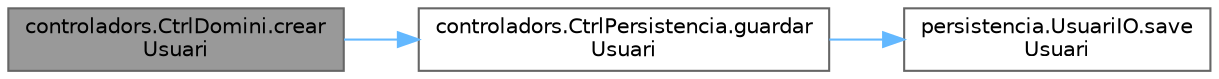 digraph "controladors.CtrlDomini.crearUsuari"
{
 // INTERACTIVE_SVG=YES
 // LATEX_PDF_SIZE
  bgcolor="transparent";
  edge [fontname=Helvetica,fontsize=10,labelfontname=Helvetica,labelfontsize=10];
  node [fontname=Helvetica,fontsize=10,shape=box,height=0.2,width=0.4];
  rankdir="LR";
  Node1 [id="Node000001",label="controladors.CtrlDomini.crear\lUsuari",height=0.2,width=0.4,color="gray40", fillcolor="grey60", style="filled", fontcolor="black",tooltip="Crea un usuari."];
  Node1 -> Node2 [id="edge1_Node000001_Node000002",color="steelblue1",style="solid",tooltip=" "];
  Node2 [id="Node000002",label="controladors.CtrlPersistencia.guardar\lUsuari",height=0.2,width=0.4,color="grey40", fillcolor="white", style="filled",URL="$classcontroladors_1_1_ctrl_persistencia.html#a3e338a9b45aaa502d95cb1816545b734",tooltip="Desa un usuari a l'emmagatzematge persistent."];
  Node2 -> Node3 [id="edge2_Node000002_Node000003",color="steelblue1",style="solid",tooltip=" "];
  Node3 [id="Node000003",label="persistencia.UsuariIO.save\lUsuari",height=0.2,width=0.4,color="grey40", fillcolor="white", style="filled",URL="$classpersistencia_1_1_usuari_i_o.html#adae8b6b62d1b4cbbff286eaa19877937",tooltip="Desa un usuari a un fitxer JSON."];
}
